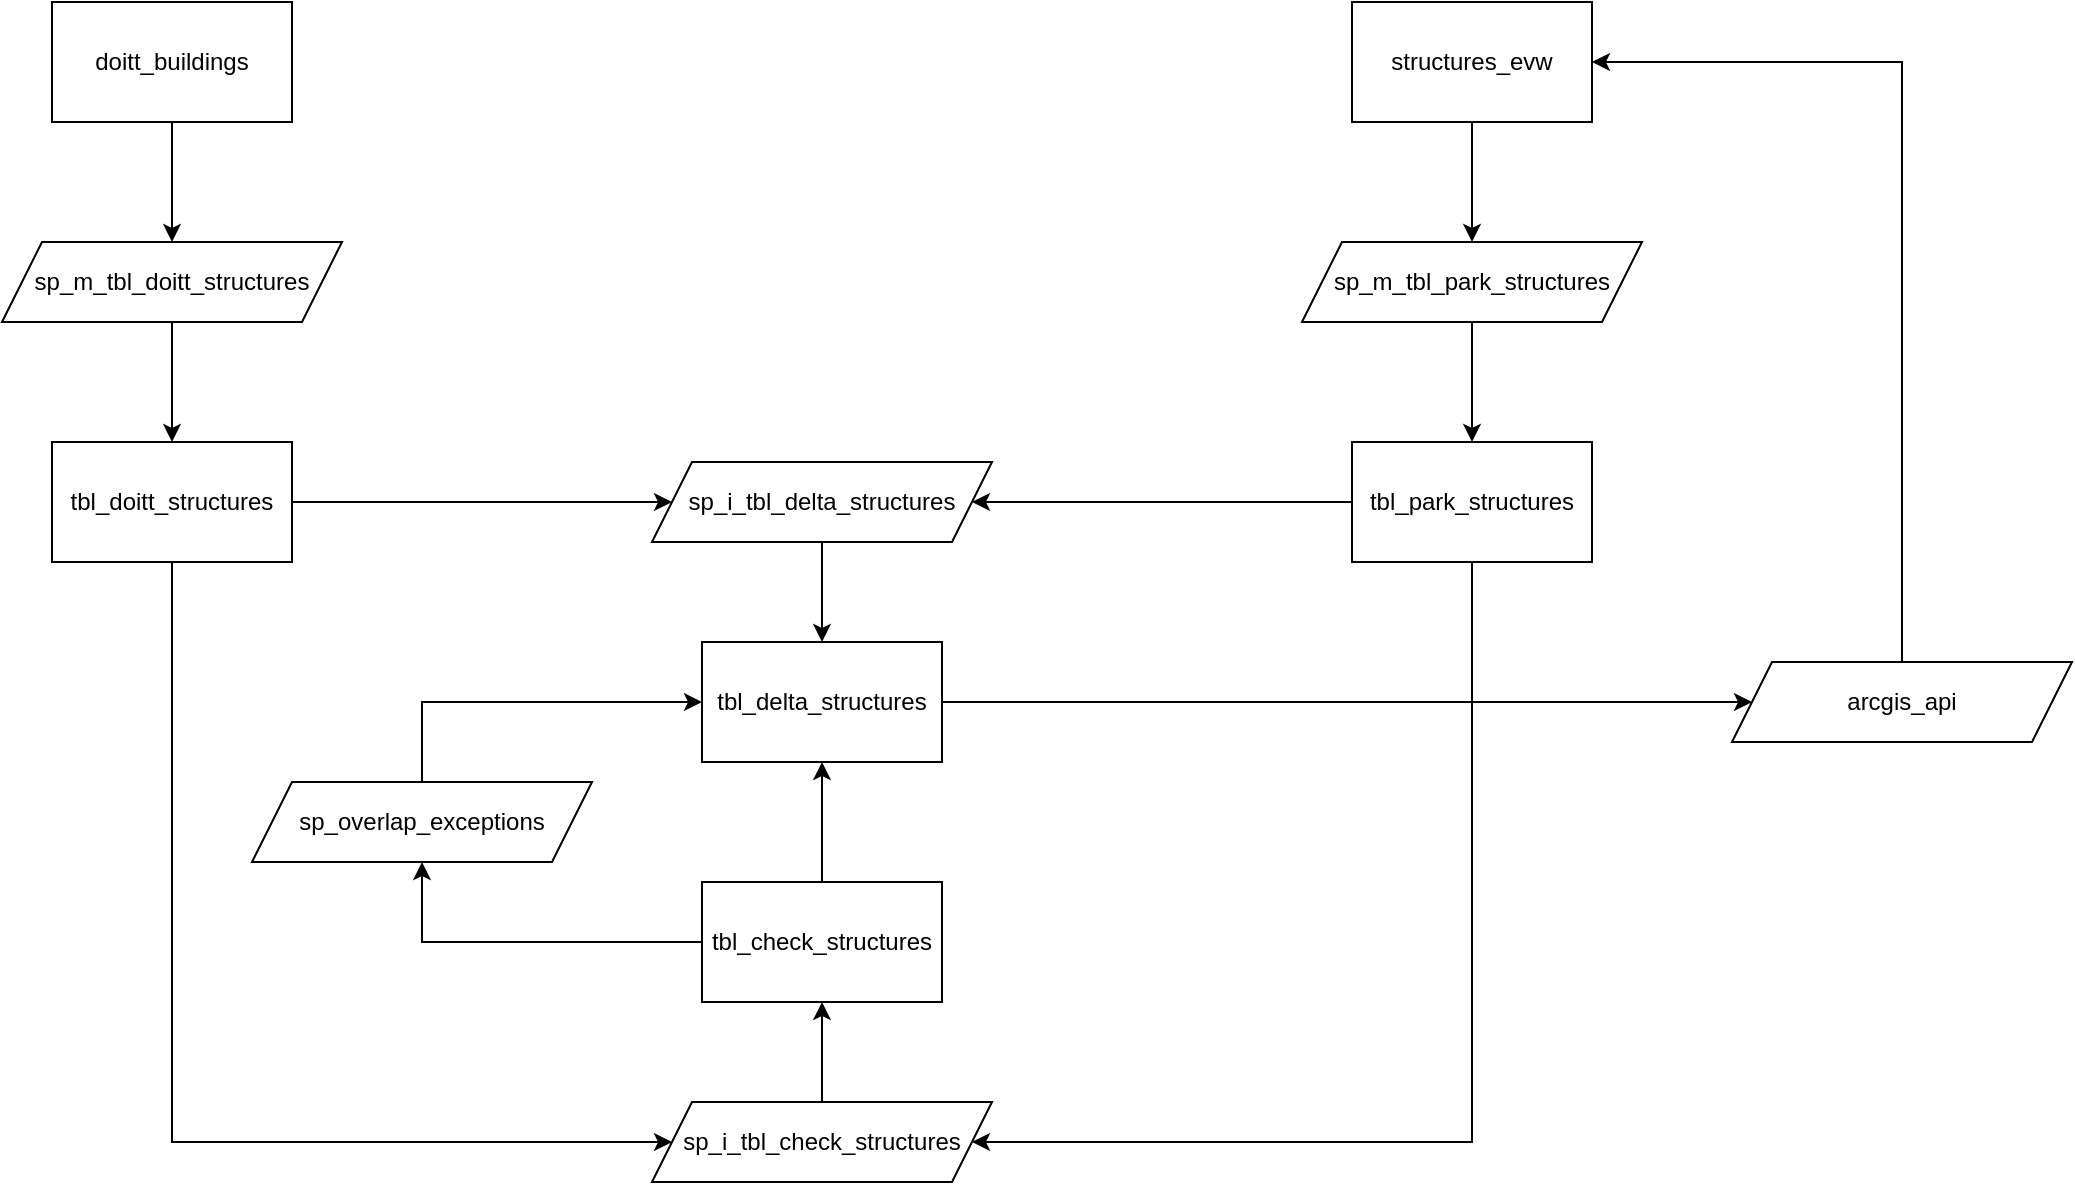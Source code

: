 <mxfile version="13.5.9" type="github">
  <diagram id="0K_w682T_4QIGgYg-x-B" name="Page-1">
    <mxGraphModel dx="1422" dy="794" grid="1" gridSize="10" guides="1" tooltips="1" connect="1" arrows="1" fold="1" page="1" pageScale="1" pageWidth="850" pageHeight="1100" math="0" shadow="0">
      <root>
        <mxCell id="0" />
        <mxCell id="1" parent="0" />
        <mxCell id="8_0qM9o0vTW4_pNGCsYj-10" style="edgeStyle=orthogonalEdgeStyle;rounded=0;orthogonalLoop=1;jettySize=auto;html=1;exitX=0.5;exitY=1;exitDx=0;exitDy=0;entryX=0.5;entryY=0;entryDx=0;entryDy=0;" edge="1" parent="1" source="8_0qM9o0vTW4_pNGCsYj-1" target="8_0qM9o0vTW4_pNGCsYj-3">
          <mxGeometry relative="1" as="geometry" />
        </mxCell>
        <mxCell id="8_0qM9o0vTW4_pNGCsYj-1" value="doitt_buildings" style="rounded=0;whiteSpace=wrap;html=1;" vertex="1" parent="1">
          <mxGeometry x="40" y="160" width="120" height="60" as="geometry" />
        </mxCell>
        <mxCell id="8_0qM9o0vTW4_pNGCsYj-15" style="edgeStyle=orthogonalEdgeStyle;rounded=0;orthogonalLoop=1;jettySize=auto;html=1;exitX=0.5;exitY=1;exitDx=0;exitDy=0;" edge="1" parent="1" source="8_0qM9o0vTW4_pNGCsYj-2" target="8_0qM9o0vTW4_pNGCsYj-4">
          <mxGeometry relative="1" as="geometry" />
        </mxCell>
        <mxCell id="8_0qM9o0vTW4_pNGCsYj-2" value="structures_evw" style="rounded=0;whiteSpace=wrap;html=1;" vertex="1" parent="1">
          <mxGeometry x="690" y="160" width="120" height="60" as="geometry" />
        </mxCell>
        <mxCell id="8_0qM9o0vTW4_pNGCsYj-11" style="edgeStyle=orthogonalEdgeStyle;rounded=0;orthogonalLoop=1;jettySize=auto;html=1;exitX=0.5;exitY=1;exitDx=0;exitDy=0;entryX=0.5;entryY=0;entryDx=0;entryDy=0;" edge="1" parent="1" source="8_0qM9o0vTW4_pNGCsYj-3" target="8_0qM9o0vTW4_pNGCsYj-5">
          <mxGeometry relative="1" as="geometry" />
        </mxCell>
        <mxCell id="8_0qM9o0vTW4_pNGCsYj-3" value="sp_m_tbl_doitt_structures" style="shape=parallelogram;perimeter=parallelogramPerimeter;whiteSpace=wrap;html=1;fixedSize=1;" vertex="1" parent="1">
          <mxGeometry x="15" y="280" width="170" height="40" as="geometry" />
        </mxCell>
        <mxCell id="8_0qM9o0vTW4_pNGCsYj-14" style="edgeStyle=orthogonalEdgeStyle;rounded=0;orthogonalLoop=1;jettySize=auto;html=1;exitX=0.5;exitY=1;exitDx=0;exitDy=0;entryX=0.5;entryY=0;entryDx=0;entryDy=0;" edge="1" parent="1" source="8_0qM9o0vTW4_pNGCsYj-4" target="8_0qM9o0vTW4_pNGCsYj-6">
          <mxGeometry relative="1" as="geometry" />
        </mxCell>
        <mxCell id="8_0qM9o0vTW4_pNGCsYj-4" value="sp_m_tbl_park_structures" style="shape=parallelogram;perimeter=parallelogramPerimeter;whiteSpace=wrap;html=1;fixedSize=1;" vertex="1" parent="1">
          <mxGeometry x="665" y="280" width="170" height="40" as="geometry" />
        </mxCell>
        <mxCell id="8_0qM9o0vTW4_pNGCsYj-12" style="edgeStyle=orthogonalEdgeStyle;rounded=0;orthogonalLoop=1;jettySize=auto;html=1;exitX=1;exitY=0.5;exitDx=0;exitDy=0;" edge="1" parent="1" source="8_0qM9o0vTW4_pNGCsYj-5" target="8_0qM9o0vTW4_pNGCsYj-7">
          <mxGeometry relative="1" as="geometry" />
        </mxCell>
        <mxCell id="8_0qM9o0vTW4_pNGCsYj-20" style="edgeStyle=orthogonalEdgeStyle;rounded=0;orthogonalLoop=1;jettySize=auto;html=1;exitX=0.5;exitY=1;exitDx=0;exitDy=0;entryX=0;entryY=0.5;entryDx=0;entryDy=0;" edge="1" parent="1" source="8_0qM9o0vTW4_pNGCsYj-5" target="8_0qM9o0vTW4_pNGCsYj-8">
          <mxGeometry relative="1" as="geometry">
            <Array as="points">
              <mxPoint x="100" y="730" />
            </Array>
          </mxGeometry>
        </mxCell>
        <mxCell id="8_0qM9o0vTW4_pNGCsYj-5" value="tbl_doitt_structures" style="rounded=0;whiteSpace=wrap;html=1;" vertex="1" parent="1">
          <mxGeometry x="40" y="380" width="120" height="60" as="geometry" />
        </mxCell>
        <mxCell id="8_0qM9o0vTW4_pNGCsYj-13" style="edgeStyle=orthogonalEdgeStyle;rounded=0;orthogonalLoop=1;jettySize=auto;html=1;exitX=0;exitY=0.5;exitDx=0;exitDy=0;" edge="1" parent="1" source="8_0qM9o0vTW4_pNGCsYj-6" target="8_0qM9o0vTW4_pNGCsYj-7">
          <mxGeometry relative="1" as="geometry" />
        </mxCell>
        <mxCell id="8_0qM9o0vTW4_pNGCsYj-21" style="edgeStyle=orthogonalEdgeStyle;rounded=0;orthogonalLoop=1;jettySize=auto;html=1;exitX=0.5;exitY=1;exitDx=0;exitDy=0;entryX=1;entryY=0.5;entryDx=0;entryDy=0;" edge="1" parent="1" source="8_0qM9o0vTW4_pNGCsYj-6" target="8_0qM9o0vTW4_pNGCsYj-8">
          <mxGeometry relative="1" as="geometry">
            <Array as="points">
              <mxPoint x="750" y="730" />
            </Array>
          </mxGeometry>
        </mxCell>
        <mxCell id="8_0qM9o0vTW4_pNGCsYj-6" value="tbl_park_structures" style="rounded=0;whiteSpace=wrap;html=1;" vertex="1" parent="1">
          <mxGeometry x="690" y="380" width="120" height="60" as="geometry" />
        </mxCell>
        <mxCell id="8_0qM9o0vTW4_pNGCsYj-16" style="edgeStyle=orthogonalEdgeStyle;rounded=0;orthogonalLoop=1;jettySize=auto;html=1;exitX=0.5;exitY=1;exitDx=0;exitDy=0;" edge="1" parent="1" source="8_0qM9o0vTW4_pNGCsYj-7" target="8_0qM9o0vTW4_pNGCsYj-9">
          <mxGeometry relative="1" as="geometry" />
        </mxCell>
        <mxCell id="8_0qM9o0vTW4_pNGCsYj-7" value="sp_i_tbl_delta_structures" style="shape=parallelogram;perimeter=parallelogramPerimeter;whiteSpace=wrap;html=1;fixedSize=1;" vertex="1" parent="1">
          <mxGeometry x="340" y="390" width="170" height="40" as="geometry" />
        </mxCell>
        <mxCell id="8_0qM9o0vTW4_pNGCsYj-22" style="edgeStyle=orthogonalEdgeStyle;rounded=0;orthogonalLoop=1;jettySize=auto;html=1;exitX=0.5;exitY=0;exitDx=0;exitDy=0;entryX=0.5;entryY=1;entryDx=0;entryDy=0;" edge="1" parent="1" source="8_0qM9o0vTW4_pNGCsYj-8" target="8_0qM9o0vTW4_pNGCsYj-19">
          <mxGeometry relative="1" as="geometry" />
        </mxCell>
        <mxCell id="8_0qM9o0vTW4_pNGCsYj-8" value="sp_i_tbl_check_structures" style="shape=parallelogram;perimeter=parallelogramPerimeter;whiteSpace=wrap;html=1;fixedSize=1;" vertex="1" parent="1">
          <mxGeometry x="340" y="710" width="170" height="40" as="geometry" />
        </mxCell>
        <mxCell id="8_0qM9o0vTW4_pNGCsYj-31" style="edgeStyle=orthogonalEdgeStyle;rounded=0;orthogonalLoop=1;jettySize=auto;html=1;exitX=1;exitY=0.5;exitDx=0;exitDy=0;entryX=0;entryY=0.5;entryDx=0;entryDy=0;" edge="1" parent="1" source="8_0qM9o0vTW4_pNGCsYj-9" target="8_0qM9o0vTW4_pNGCsYj-30">
          <mxGeometry relative="1" as="geometry" />
        </mxCell>
        <mxCell id="8_0qM9o0vTW4_pNGCsYj-9" value="tbl_delta_structures" style="rounded=0;whiteSpace=wrap;html=1;" vertex="1" parent="1">
          <mxGeometry x="365" y="480" width="120" height="60" as="geometry" />
        </mxCell>
        <mxCell id="8_0qM9o0vTW4_pNGCsYj-23" style="edgeStyle=orthogonalEdgeStyle;rounded=0;orthogonalLoop=1;jettySize=auto;html=1;exitX=0.5;exitY=0;exitDx=0;exitDy=0;entryX=0.5;entryY=1;entryDx=0;entryDy=0;" edge="1" parent="1" source="8_0qM9o0vTW4_pNGCsYj-19" target="8_0qM9o0vTW4_pNGCsYj-9">
          <mxGeometry relative="1" as="geometry" />
        </mxCell>
        <mxCell id="8_0qM9o0vTW4_pNGCsYj-27" style="edgeStyle=orthogonalEdgeStyle;rounded=0;orthogonalLoop=1;jettySize=auto;html=1;exitX=0;exitY=0.5;exitDx=0;exitDy=0;" edge="1" parent="1" source="8_0qM9o0vTW4_pNGCsYj-19" target="8_0qM9o0vTW4_pNGCsYj-24">
          <mxGeometry relative="1" as="geometry" />
        </mxCell>
        <mxCell id="8_0qM9o0vTW4_pNGCsYj-19" value="tbl_check_structures" style="rounded=0;whiteSpace=wrap;html=1;" vertex="1" parent="1">
          <mxGeometry x="365" y="600" width="120" height="60" as="geometry" />
        </mxCell>
        <mxCell id="8_0qM9o0vTW4_pNGCsYj-28" style="edgeStyle=orthogonalEdgeStyle;rounded=0;orthogonalLoop=1;jettySize=auto;html=1;exitX=0.5;exitY=0;exitDx=0;exitDy=0;entryX=0;entryY=0.5;entryDx=0;entryDy=0;" edge="1" parent="1" source="8_0qM9o0vTW4_pNGCsYj-24" target="8_0qM9o0vTW4_pNGCsYj-9">
          <mxGeometry relative="1" as="geometry" />
        </mxCell>
        <mxCell id="8_0qM9o0vTW4_pNGCsYj-24" value="sp_overlap_exceptions" style="shape=parallelogram;perimeter=parallelogramPerimeter;whiteSpace=wrap;html=1;fixedSize=1;" vertex="1" parent="1">
          <mxGeometry x="140" y="550" width="170" height="40" as="geometry" />
        </mxCell>
        <mxCell id="8_0qM9o0vTW4_pNGCsYj-32" style="edgeStyle=orthogonalEdgeStyle;rounded=0;orthogonalLoop=1;jettySize=auto;html=1;exitX=0.5;exitY=0;exitDx=0;exitDy=0;entryX=1;entryY=0.5;entryDx=0;entryDy=0;" edge="1" parent="1" source="8_0qM9o0vTW4_pNGCsYj-30" target="8_0qM9o0vTW4_pNGCsYj-2">
          <mxGeometry relative="1" as="geometry" />
        </mxCell>
        <mxCell id="8_0qM9o0vTW4_pNGCsYj-30" value="arcgis_api" style="shape=parallelogram;perimeter=parallelogramPerimeter;whiteSpace=wrap;html=1;fixedSize=1;" vertex="1" parent="1">
          <mxGeometry x="880" y="490" width="170" height="40" as="geometry" />
        </mxCell>
      </root>
    </mxGraphModel>
  </diagram>
</mxfile>
